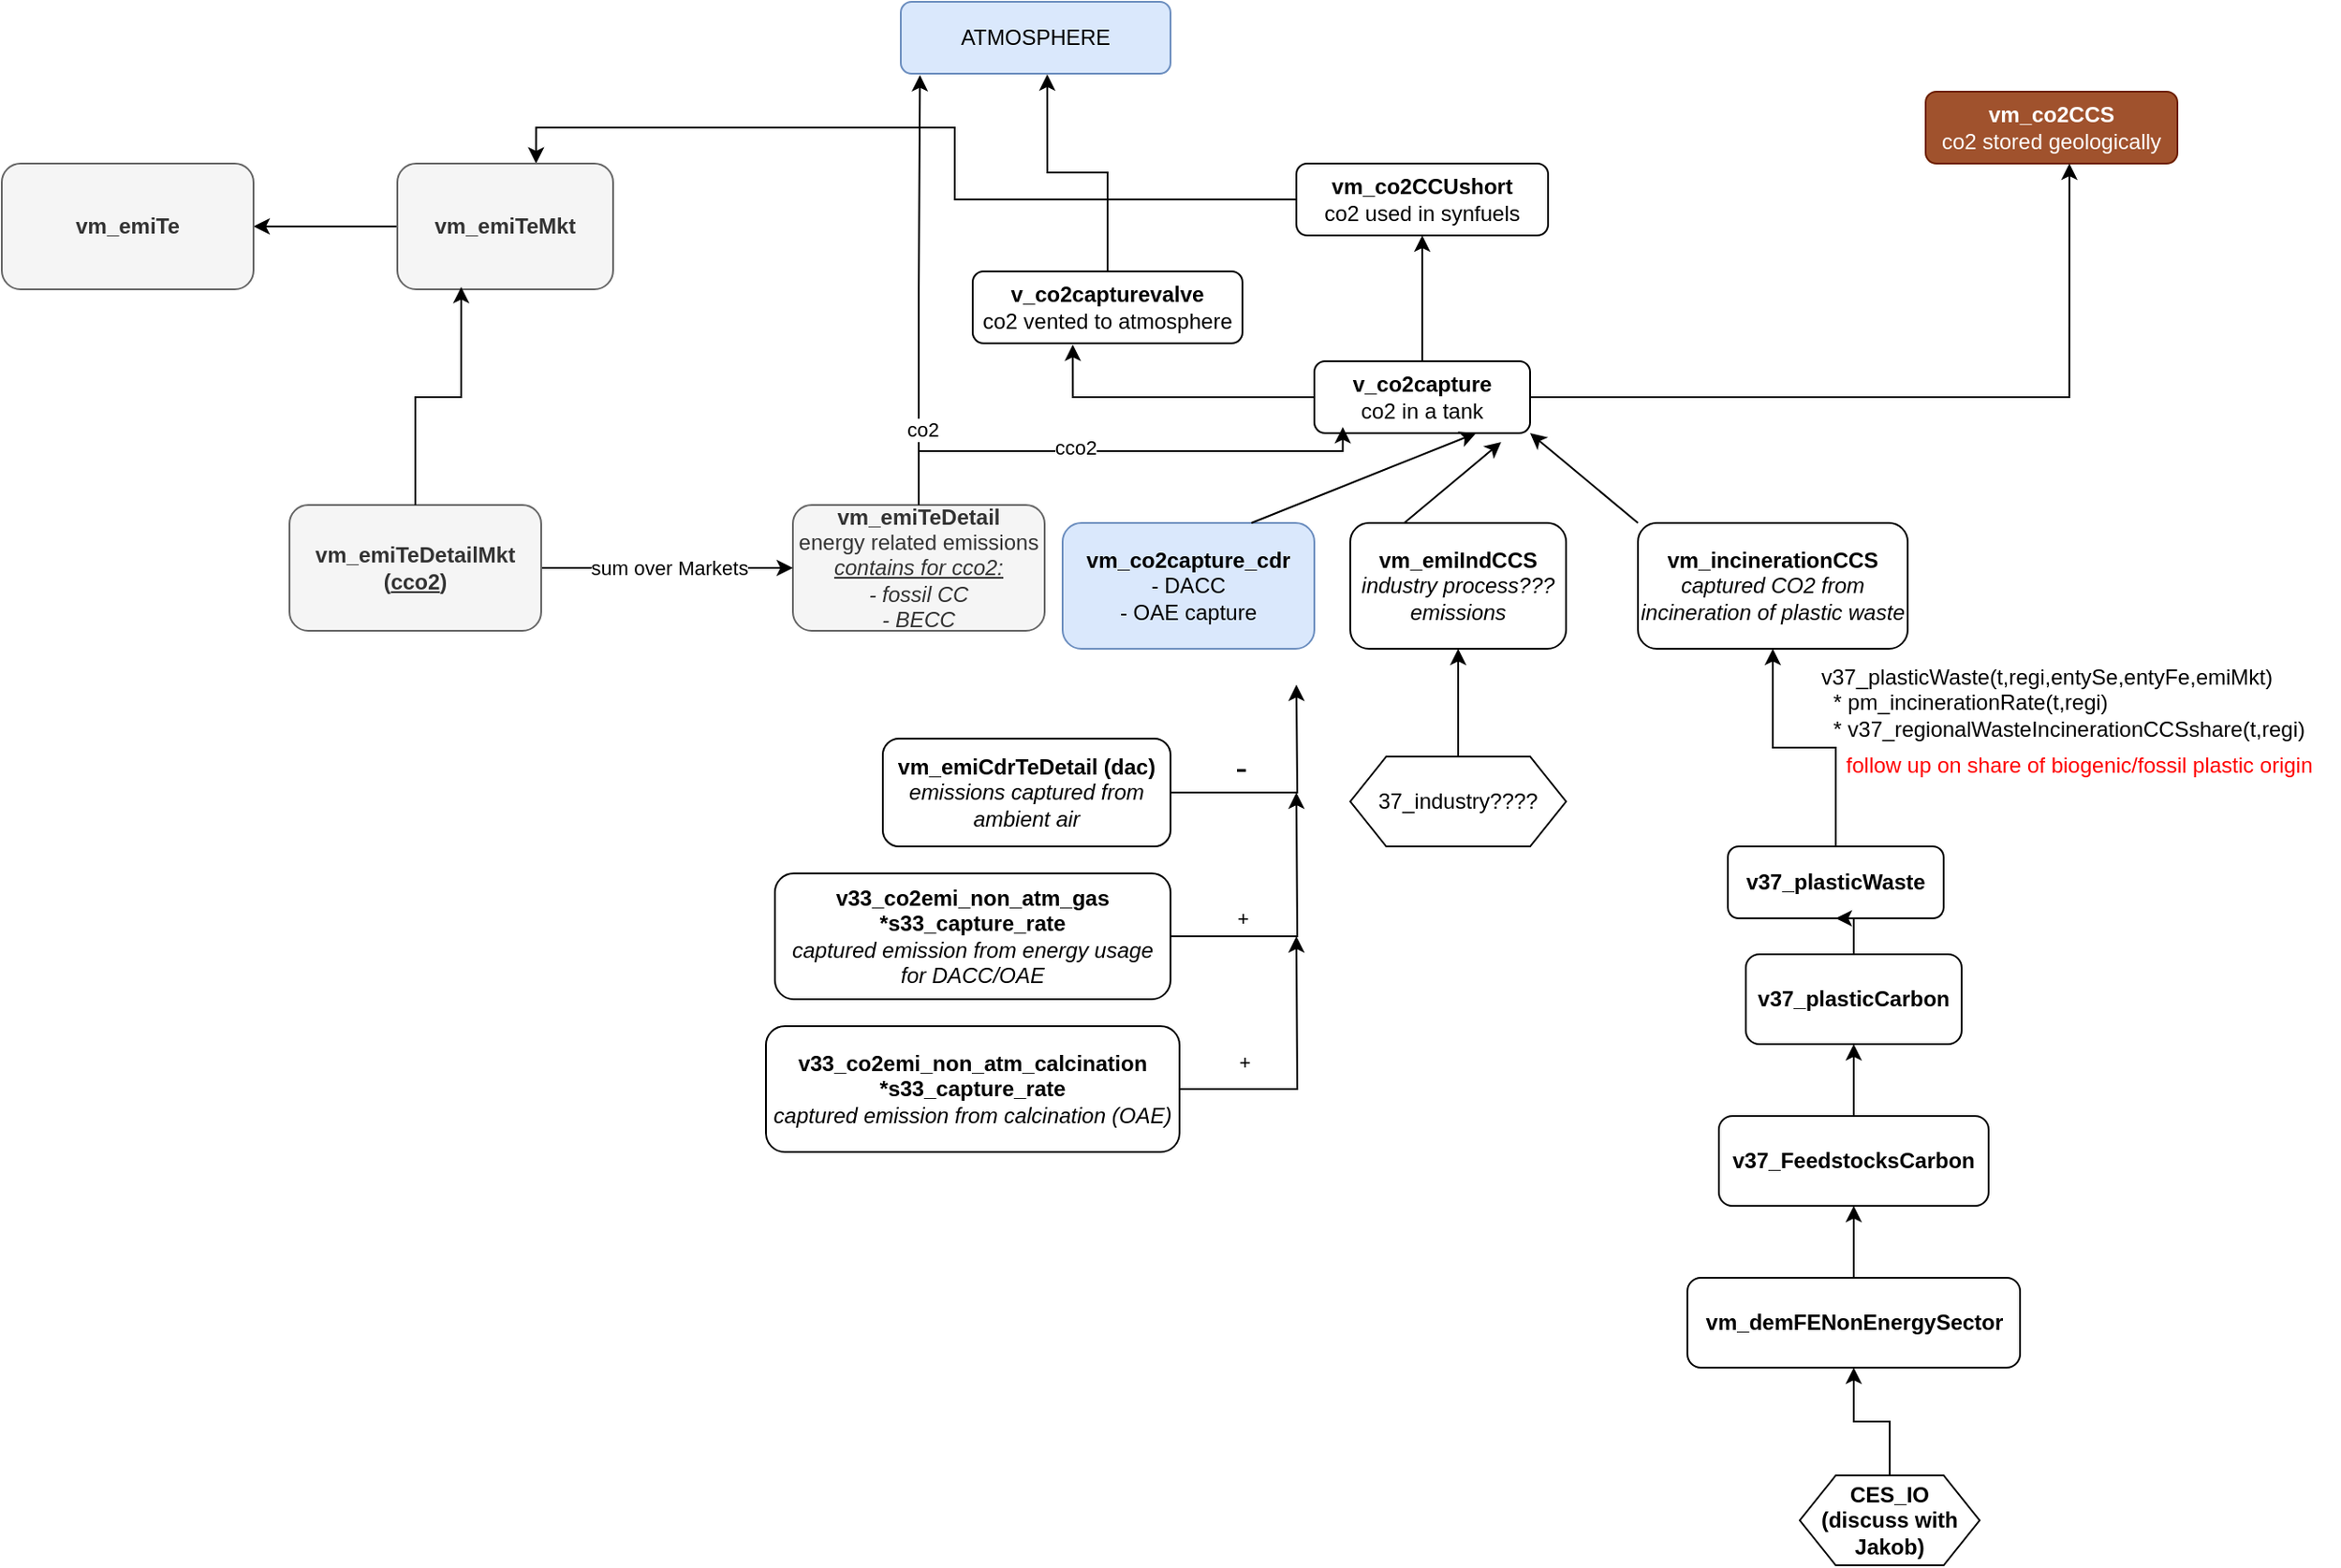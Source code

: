 <mxfile version="26.0.6">
  <diagram name="Page-1" id="E1Meq_LMT7FNtELlFsRH">
    <mxGraphModel dx="1551" dy="432" grid="1" gridSize="10" guides="1" tooltips="1" connect="1" arrows="1" fold="1" page="1" pageScale="1" pageWidth="827" pageHeight="1169" math="0" shadow="0">
      <root>
        <mxCell id="0" />
        <mxCell id="1" parent="0" />
        <mxCell id="drSC2y-xerrCYag6_PCV-43" style="edgeStyle=orthogonalEdgeStyle;rounded=0;orthogonalLoop=1;jettySize=auto;html=1;entryX=0.5;entryY=1;entryDx=0;entryDy=0;" edge="1" parent="1" source="drSC2y-xerrCYag6_PCV-1" target="drSC2y-xerrCYag6_PCV-40">
          <mxGeometry relative="1" as="geometry" />
        </mxCell>
        <mxCell id="drSC2y-xerrCYag6_PCV-1" value="&lt;div&gt;&lt;b&gt;v_co2capture&lt;/b&gt;&lt;/div&gt;&lt;div&gt;co2 in a tank&lt;br&gt;&lt;/div&gt;" style="rounded=1;whiteSpace=wrap;html=1;" vertex="1" parent="1">
          <mxGeometry x="360" y="230" width="120" height="40" as="geometry" />
        </mxCell>
        <mxCell id="drSC2y-xerrCYag6_PCV-4" value="&lt;div&gt;&lt;b&gt;vm_emiTeDetail&lt;br&gt;&lt;/b&gt;&lt;/div&gt;&lt;div&gt;energy related emissions&lt;/div&gt;&lt;div&gt;&lt;i&gt;&lt;u&gt;contains for cco2:&lt;br&gt;&lt;/u&gt;&lt;/i&gt;&lt;/div&gt;&lt;div&gt;&lt;i&gt;- fossil CC&lt;/i&gt;&lt;/div&gt;&lt;div&gt;&lt;i&gt;- BECC&lt;/i&gt;&lt;/div&gt;" style="rounded=1;whiteSpace=wrap;html=1;fillColor=#f5f5f5;fontColor=#333333;strokeColor=#666666;" vertex="1" parent="1">
          <mxGeometry x="70" y="310" width="140" height="70" as="geometry" />
        </mxCell>
        <mxCell id="drSC2y-xerrCYag6_PCV-6" value="&lt;div&gt;&lt;b&gt;vm_co2capture_cdr&lt;/b&gt;&lt;/div&gt;&lt;div&gt;- DACC&lt;/div&gt;&lt;div&gt;- OAE capture&lt;br&gt;&lt;/div&gt;" style="rounded=1;whiteSpace=wrap;html=1;fillColor=#dae8fc;strokeColor=#6c8ebf;" vertex="1" parent="1">
          <mxGeometry x="220" y="320" width="140" height="70" as="geometry" />
        </mxCell>
        <mxCell id="drSC2y-xerrCYag6_PCV-7" value="" style="endArrow=classic;html=1;rounded=0;exitX=0.75;exitY=0;exitDx=0;exitDy=0;entryX=0.75;entryY=1;entryDx=0;entryDy=0;" edge="1" parent="1" source="drSC2y-xerrCYag6_PCV-6" target="drSC2y-xerrCYag6_PCV-1">
          <mxGeometry width="50" height="50" relative="1" as="geometry">
            <mxPoint x="370" y="372" as="sourcePoint" />
            <mxPoint x="405" y="330" as="targetPoint" />
          </mxGeometry>
        </mxCell>
        <mxCell id="drSC2y-xerrCYag6_PCV-8" value="&lt;div&gt;&lt;b&gt;vm_emiIndCCS&lt;/b&gt;&lt;/div&gt;&lt;div&gt;&lt;i&gt;industry process??? emissions&lt;b&gt;&lt;br&gt;&lt;/b&gt;&lt;/i&gt;&lt;/div&gt;" style="rounded=1;whiteSpace=wrap;html=1;" vertex="1" parent="1">
          <mxGeometry x="380" y="320" width="120" height="70" as="geometry" />
        </mxCell>
        <mxCell id="drSC2y-xerrCYag6_PCV-9" value="" style="endArrow=classic;html=1;rounded=0;entryX=0.866;entryY=1.124;entryDx=0;entryDy=0;entryPerimeter=0;exitX=0.25;exitY=0;exitDx=0;exitDy=0;" edge="1" parent="1" source="drSC2y-xerrCYag6_PCV-8" target="drSC2y-xerrCYag6_PCV-1">
          <mxGeometry width="50" height="50" relative="1" as="geometry">
            <mxPoint x="370" y="450" as="sourcePoint" />
            <mxPoint x="420" y="400" as="targetPoint" />
          </mxGeometry>
        </mxCell>
        <mxCell id="drSC2y-xerrCYag6_PCV-10" value="&lt;div&gt;&lt;b&gt;vm_incinerationCCS&lt;/b&gt;&lt;/div&gt;&lt;div&gt;&lt;i&gt;captured CO2 from incineration of plastic waste &lt;b&gt;&lt;br&gt;&lt;/b&gt;&lt;/i&gt;&lt;/div&gt;" style="rounded=1;whiteSpace=wrap;html=1;" vertex="1" parent="1">
          <mxGeometry x="540" y="320" width="150" height="70" as="geometry" />
        </mxCell>
        <mxCell id="drSC2y-xerrCYag6_PCV-11" value="" style="endArrow=classic;html=1;rounded=0;entryX=1;entryY=1;entryDx=0;entryDy=0;exitX=0;exitY=0;exitDx=0;exitDy=0;" edge="1" parent="1" source="drSC2y-xerrCYag6_PCV-10" target="drSC2y-xerrCYag6_PCV-1">
          <mxGeometry width="50" height="50" relative="1" as="geometry">
            <mxPoint x="475" y="390" as="sourcePoint" />
            <mxPoint x="457" y="314" as="targetPoint" />
          </mxGeometry>
        </mxCell>
        <mxCell id="drSC2y-xerrCYag6_PCV-12" value="&lt;div align=&quot;left&quot;&gt;v37_plasticWaste(t,regi,entySe,entyFe,emiMkt)&lt;br&gt;&amp;nbsp; * pm_incinerationRate(t,regi)&lt;br&gt;&amp;nbsp; * v37_regionalWasteIncinerationCCSshare(t,regi)&lt;/div&gt;" style="text;html=1;align=left;verticalAlign=middle;resizable=0;points=[];autosize=1;strokeColor=none;fillColor=none;" vertex="1" parent="1">
          <mxGeometry x="640" y="390" width="290" height="60" as="geometry" />
        </mxCell>
        <mxCell id="drSC2y-xerrCYag6_PCV-13" value="&lt;span style=&quot;color: light-dark(rgb(255, 0, 0), rgb(237, 237, 237));&quot;&gt;follow up on share of biogenic/fossil plastic origin&lt;/span&gt;" style="text;html=1;align=center;verticalAlign=middle;resizable=0;points=[];autosize=1;strokeColor=none;fillColor=none;" vertex="1" parent="1">
          <mxGeometry x="645" y="440" width="280" height="30" as="geometry" />
        </mxCell>
        <mxCell id="drSC2y-xerrCYag6_PCV-25" style="edgeStyle=orthogonalEdgeStyle;rounded=0;orthogonalLoop=1;jettySize=auto;html=1;" edge="1" parent="1" source="drSC2y-xerrCYag6_PCV-14" target="drSC2y-xerrCYag6_PCV-10">
          <mxGeometry relative="1" as="geometry" />
        </mxCell>
        <mxCell id="drSC2y-xerrCYag6_PCV-14" value="&lt;div&gt;&lt;b&gt;v37_plasticWaste&lt;/b&gt;&lt;/div&gt;" style="rounded=1;whiteSpace=wrap;html=1;" vertex="1" parent="1">
          <mxGeometry x="590" y="500" width="120" height="40" as="geometry" />
        </mxCell>
        <mxCell id="drSC2y-xerrCYag6_PCV-15" style="edgeStyle=orthogonalEdgeStyle;rounded=0;orthogonalLoop=1;jettySize=auto;html=1;exitX=0.5;exitY=1;exitDx=0;exitDy=0;" edge="1" parent="1" source="drSC2y-xerrCYag6_PCV-14" target="drSC2y-xerrCYag6_PCV-14">
          <mxGeometry relative="1" as="geometry" />
        </mxCell>
        <mxCell id="drSC2y-xerrCYag6_PCV-20" style="edgeStyle=orthogonalEdgeStyle;rounded=0;orthogonalLoop=1;jettySize=auto;html=1;" edge="1" parent="1" source="drSC2y-xerrCYag6_PCV-16" target="drSC2y-xerrCYag6_PCV-14">
          <mxGeometry relative="1" as="geometry" />
        </mxCell>
        <mxCell id="drSC2y-xerrCYag6_PCV-16" value="&lt;div&gt;&lt;b&gt;v37_plasticCarbon&lt;/b&gt;&lt;/div&gt;" style="rounded=1;whiteSpace=wrap;html=1;" vertex="1" parent="1">
          <mxGeometry x="600" y="560" width="120" height="50" as="geometry" />
        </mxCell>
        <mxCell id="drSC2y-xerrCYag6_PCV-19" style="edgeStyle=orthogonalEdgeStyle;rounded=0;orthogonalLoop=1;jettySize=auto;html=1;entryX=0.5;entryY=1;entryDx=0;entryDy=0;" edge="1" parent="1" source="drSC2y-xerrCYag6_PCV-17" target="drSC2y-xerrCYag6_PCV-16">
          <mxGeometry relative="1" as="geometry" />
        </mxCell>
        <mxCell id="drSC2y-xerrCYag6_PCV-17" value="&lt;div&gt;&lt;b&gt;v37_FeedstocksCarbon&lt;/b&gt;&lt;/div&gt;" style="rounded=1;whiteSpace=wrap;html=1;" vertex="1" parent="1">
          <mxGeometry x="585" y="650" width="150" height="50" as="geometry" />
        </mxCell>
        <mxCell id="drSC2y-xerrCYag6_PCV-22" style="edgeStyle=orthogonalEdgeStyle;rounded=0;orthogonalLoop=1;jettySize=auto;html=1;" edge="1" parent="1" source="drSC2y-xerrCYag6_PCV-21" target="drSC2y-xerrCYag6_PCV-17">
          <mxGeometry relative="1" as="geometry" />
        </mxCell>
        <mxCell id="drSC2y-xerrCYag6_PCV-21" value="&lt;div&gt;&lt;b&gt;vm_demFENonEnergySector&lt;/b&gt;&lt;/div&gt;" style="rounded=1;whiteSpace=wrap;html=1;" vertex="1" parent="1">
          <mxGeometry x="567.5" y="740" width="185" height="50" as="geometry" />
        </mxCell>
        <mxCell id="drSC2y-xerrCYag6_PCV-24" style="edgeStyle=orthogonalEdgeStyle;rounded=0;orthogonalLoop=1;jettySize=auto;html=1;" edge="1" parent="1" source="drSC2y-xerrCYag6_PCV-23" target="drSC2y-xerrCYag6_PCV-21">
          <mxGeometry relative="1" as="geometry" />
        </mxCell>
        <mxCell id="drSC2y-xerrCYag6_PCV-23" value="&lt;div&gt;&lt;b&gt;CES_IO&lt;/b&gt;&lt;/div&gt;&lt;div&gt;&lt;b&gt;(discuss with Jakob) &lt;br&gt;&lt;/b&gt;&lt;/div&gt;" style="shape=hexagon;perimeter=hexagonPerimeter2;whiteSpace=wrap;html=1;fixedSize=1;" vertex="1" parent="1">
          <mxGeometry x="630" y="850" width="100" height="50" as="geometry" />
        </mxCell>
        <mxCell id="drSC2y-xerrCYag6_PCV-27" style="edgeStyle=orthogonalEdgeStyle;rounded=0;orthogonalLoop=1;jettySize=auto;html=1;entryX=0.5;entryY=1;entryDx=0;entryDy=0;" edge="1" parent="1" source="drSC2y-xerrCYag6_PCV-26" target="drSC2y-xerrCYag6_PCV-8">
          <mxGeometry relative="1" as="geometry" />
        </mxCell>
        <mxCell id="drSC2y-xerrCYag6_PCV-26" value="37_industry????" style="shape=hexagon;perimeter=hexagonPerimeter2;whiteSpace=wrap;html=1;fixedSize=1;" vertex="1" parent="1">
          <mxGeometry x="380" y="450" width="120" height="50" as="geometry" />
        </mxCell>
        <mxCell id="drSC2y-xerrCYag6_PCV-31" style="edgeStyle=orthogonalEdgeStyle;rounded=0;orthogonalLoop=1;jettySize=auto;html=1;" edge="1" parent="1" source="drSC2y-xerrCYag6_PCV-28">
          <mxGeometry relative="1" as="geometry">
            <mxPoint x="350" y="410.0" as="targetPoint" />
          </mxGeometry>
        </mxCell>
        <mxCell id="drSC2y-xerrCYag6_PCV-36" value="&lt;font style=&quot;font-size: 20px;&quot;&gt;-&lt;/font&gt;" style="edgeLabel;html=1;align=center;verticalAlign=middle;resizable=0;points=[];" vertex="1" connectable="0" parent="drSC2y-xerrCYag6_PCV-31">
          <mxGeometry x="-0.346" y="-1" relative="1" as="geometry">
            <mxPoint x="-4" y="-16" as="offset" />
          </mxGeometry>
        </mxCell>
        <mxCell id="drSC2y-xerrCYag6_PCV-28" value="&lt;div&gt;&lt;b&gt;vm_emiCdrTeDetail (dac)&lt;br&gt;&lt;/b&gt;&lt;/div&gt;&lt;div&gt;&lt;i&gt;emissions captured from ambient air&lt;b&gt;&lt;br&gt;&lt;/b&gt;&lt;/i&gt;&lt;/div&gt;" style="rounded=1;whiteSpace=wrap;html=1;" vertex="1" parent="1">
          <mxGeometry x="120" y="440" width="160" height="60" as="geometry" />
        </mxCell>
        <mxCell id="drSC2y-xerrCYag6_PCV-32" style="edgeStyle=orthogonalEdgeStyle;rounded=0;orthogonalLoop=1;jettySize=auto;html=1;" edge="1" parent="1" source="drSC2y-xerrCYag6_PCV-29">
          <mxGeometry relative="1" as="geometry">
            <mxPoint x="350" y="470.0" as="targetPoint" />
          </mxGeometry>
        </mxCell>
        <mxCell id="drSC2y-xerrCYag6_PCV-37" value="+" style="edgeLabel;html=1;align=center;verticalAlign=middle;resizable=0;points=[];" vertex="1" connectable="0" parent="drSC2y-xerrCYag6_PCV-32">
          <mxGeometry x="-0.375" y="3" relative="1" as="geometry">
            <mxPoint x="-7" y="-7" as="offset" />
          </mxGeometry>
        </mxCell>
        <mxCell id="drSC2y-xerrCYag6_PCV-29" value="&lt;div&gt;&lt;b&gt;v33_co2emi_non_atm_gas&lt;/b&gt;&lt;/div&gt;&lt;div&gt;&lt;b&gt;*s33_capture_rate&lt;br&gt;&lt;/b&gt;&lt;/div&gt;&lt;div&gt;&lt;i&gt;captured emission from energy usage for DACC/OAE&lt;b&gt;&lt;br&gt;&lt;/b&gt;&lt;/i&gt;&lt;/div&gt;" style="rounded=1;whiteSpace=wrap;html=1;" vertex="1" parent="1">
          <mxGeometry x="60" y="515" width="220" height="70" as="geometry" />
        </mxCell>
        <mxCell id="drSC2y-xerrCYag6_PCV-35" style="edgeStyle=orthogonalEdgeStyle;rounded=0;orthogonalLoop=1;jettySize=auto;html=1;" edge="1" parent="1" source="drSC2y-xerrCYag6_PCV-30">
          <mxGeometry relative="1" as="geometry">
            <mxPoint x="350" y="550" as="targetPoint" />
          </mxGeometry>
        </mxCell>
        <mxCell id="drSC2y-xerrCYag6_PCV-38" value="+" style="edgeLabel;html=1;align=center;verticalAlign=middle;resizable=0;points=[];" vertex="1" connectable="0" parent="drSC2y-xerrCYag6_PCV-35">
          <mxGeometry x="-0.478" y="-1" relative="1" as="geometry">
            <mxPoint x="-4" y="-16" as="offset" />
          </mxGeometry>
        </mxCell>
        <mxCell id="drSC2y-xerrCYag6_PCV-30" value="&lt;div&gt;&lt;b&gt;v33_co2emi_non_atm_calcination&lt;/b&gt;&lt;/div&gt;&lt;div&gt;&lt;b&gt;*s33_capture_rate&lt;br&gt;&lt;/b&gt;&lt;/div&gt;&lt;div&gt;&lt;i&gt;captured emission from calcination (OAE)&lt;b&gt;&lt;br&gt;&lt;/b&gt;&lt;/i&gt;&lt;/div&gt;" style="rounded=1;whiteSpace=wrap;html=1;" vertex="1" parent="1">
          <mxGeometry x="55" y="600" width="230" height="70" as="geometry" />
        </mxCell>
        <mxCell id="drSC2y-xerrCYag6_PCV-39" value="&lt;div&gt;&lt;b&gt;vm_co2CCS&lt;/b&gt;&lt;/div&gt;&lt;div&gt;co2 stored geologically&lt;br&gt;&lt;/div&gt;" style="rounded=1;whiteSpace=wrap;html=1;fillColor=#a0522d;fontColor=#ffffff;strokeColor=#6D1F00;" vertex="1" parent="1">
          <mxGeometry x="700" y="80" width="140" height="40" as="geometry" />
        </mxCell>
        <mxCell id="drSC2y-xerrCYag6_PCV-40" value="&lt;div&gt;&lt;b&gt;vm_co2CCUshort&lt;/b&gt;&lt;/div&gt;&lt;div&gt;co2 used in synfuels&lt;br&gt;&lt;/div&gt;" style="rounded=1;whiteSpace=wrap;html=1;" vertex="1" parent="1">
          <mxGeometry x="350" y="120" width="140" height="40" as="geometry" />
        </mxCell>
        <mxCell id="drSC2y-xerrCYag6_PCV-41" value="&lt;div&gt;&lt;b&gt;v_co2capturevalve&lt;/b&gt;&lt;/div&gt;&lt;div&gt;co2 vented to atmosphere&lt;br&gt;&lt;/div&gt;" style="rounded=1;whiteSpace=wrap;html=1;" vertex="1" parent="1">
          <mxGeometry x="170" y="180" width="150" height="40" as="geometry" />
        </mxCell>
        <mxCell id="drSC2y-xerrCYag6_PCV-42" style="edgeStyle=orthogonalEdgeStyle;rounded=0;orthogonalLoop=1;jettySize=auto;html=1;entryX=0.571;entryY=1;entryDx=0;entryDy=0;entryPerimeter=0;" edge="1" parent="1" source="drSC2y-xerrCYag6_PCV-1" target="drSC2y-xerrCYag6_PCV-39">
          <mxGeometry relative="1" as="geometry" />
        </mxCell>
        <mxCell id="drSC2y-xerrCYag6_PCV-44" style="edgeStyle=orthogonalEdgeStyle;rounded=0;orthogonalLoop=1;jettySize=auto;html=1;entryX=0.371;entryY=1.019;entryDx=0;entryDy=0;entryPerimeter=0;" edge="1" parent="1" source="drSC2y-xerrCYag6_PCV-1" target="drSC2y-xerrCYag6_PCV-41">
          <mxGeometry relative="1" as="geometry" />
        </mxCell>
        <mxCell id="drSC2y-xerrCYag6_PCV-46" style="edgeStyle=orthogonalEdgeStyle;rounded=0;orthogonalLoop=1;jettySize=auto;html=1;entryX=0.643;entryY=0;entryDx=0;entryDy=0;entryPerimeter=0;" edge="1" parent="1" source="drSC2y-xerrCYag6_PCV-40" target="drSC2y-xerrCYag6_PCV-58">
          <mxGeometry relative="1" as="geometry">
            <mxPoint x="-70" y="170" as="targetPoint" />
          </mxGeometry>
        </mxCell>
        <mxCell id="drSC2y-xerrCYag6_PCV-49" value="ATMOSPHERE" style="rounded=1;whiteSpace=wrap;html=1;fillColor=#dae8fc;strokeColor=#6c8ebf;" vertex="1" parent="1">
          <mxGeometry x="130" y="30" width="150" height="40" as="geometry" />
        </mxCell>
        <mxCell id="drSC2y-xerrCYag6_PCV-50" style="edgeStyle=orthogonalEdgeStyle;rounded=0;orthogonalLoop=1;jettySize=auto;html=1;entryX=0.543;entryY=1.01;entryDx=0;entryDy=0;entryPerimeter=0;" edge="1" parent="1" source="drSC2y-xerrCYag6_PCV-41" target="drSC2y-xerrCYag6_PCV-49">
          <mxGeometry relative="1" as="geometry" />
        </mxCell>
        <mxCell id="drSC2y-xerrCYag6_PCV-52" style="edgeStyle=orthogonalEdgeStyle;rounded=0;orthogonalLoop=1;jettySize=auto;html=1;entryX=0;entryY=0.5;entryDx=0;entryDy=0;" edge="1" parent="1" source="drSC2y-xerrCYag6_PCV-51" target="drSC2y-xerrCYag6_PCV-4">
          <mxGeometry relative="1" as="geometry" />
        </mxCell>
        <mxCell id="drSC2y-xerrCYag6_PCV-53" value="sum over Markets" style="edgeLabel;html=1;align=center;verticalAlign=middle;resizable=0;points=[];" vertex="1" connectable="0" parent="drSC2y-xerrCYag6_PCV-52">
          <mxGeometry x="0.193" y="-1" relative="1" as="geometry">
            <mxPoint x="-13" y="-1" as="offset" />
          </mxGeometry>
        </mxCell>
        <mxCell id="drSC2y-xerrCYag6_PCV-51" value="&lt;div&gt;&lt;b&gt;vm_emiTeDetailMkt (&lt;u&gt;cco2&lt;/u&gt;)&lt;br&gt;&lt;/b&gt;&lt;/div&gt;" style="rounded=1;whiteSpace=wrap;html=1;fillColor=#f5f5f5;fontColor=#333333;strokeColor=#666666;" vertex="1" parent="1">
          <mxGeometry x="-210" y="310" width="140" height="70" as="geometry" />
        </mxCell>
        <mxCell id="drSC2y-xerrCYag6_PCV-54" style="edgeStyle=orthogonalEdgeStyle;rounded=0;orthogonalLoop=1;jettySize=auto;html=1;entryX=0.132;entryY=0.916;entryDx=0;entryDy=0;entryPerimeter=0;" edge="1" parent="1" source="drSC2y-xerrCYag6_PCV-4" target="drSC2y-xerrCYag6_PCV-1">
          <mxGeometry relative="1" as="geometry">
            <Array as="points">
              <mxPoint x="140" y="280" />
              <mxPoint x="376" y="280" />
            </Array>
          </mxGeometry>
        </mxCell>
        <mxCell id="drSC2y-xerrCYag6_PCV-55" value="cco2" style="edgeLabel;html=1;align=center;verticalAlign=middle;resizable=0;points=[];" vertex="1" connectable="0" parent="drSC2y-xerrCYag6_PCV-54">
          <mxGeometry x="-0.167" y="2" relative="1" as="geometry">
            <mxPoint as="offset" />
          </mxGeometry>
        </mxCell>
        <mxCell id="drSC2y-xerrCYag6_PCV-56" style="edgeStyle=orthogonalEdgeStyle;rounded=0;orthogonalLoop=1;jettySize=auto;html=1;entryX=0.071;entryY=1.019;entryDx=0;entryDy=0;entryPerimeter=0;" edge="1" parent="1" source="drSC2y-xerrCYag6_PCV-4" target="drSC2y-xerrCYag6_PCV-49">
          <mxGeometry relative="1" as="geometry" />
        </mxCell>
        <mxCell id="drSC2y-xerrCYag6_PCV-57" value="co2" style="edgeLabel;html=1;align=center;verticalAlign=middle;resizable=0;points=[];" vertex="1" connectable="0" parent="drSC2y-xerrCYag6_PCV-56">
          <mxGeometry x="-0.644" y="-2" relative="1" as="geometry">
            <mxPoint as="offset" />
          </mxGeometry>
        </mxCell>
        <mxCell id="drSC2y-xerrCYag6_PCV-60" style="edgeStyle=orthogonalEdgeStyle;rounded=0;orthogonalLoop=1;jettySize=auto;html=1;entryX=1;entryY=0.5;entryDx=0;entryDy=0;" edge="1" parent="1" source="drSC2y-xerrCYag6_PCV-58" target="drSC2y-xerrCYag6_PCV-59">
          <mxGeometry relative="1" as="geometry" />
        </mxCell>
        <mxCell id="drSC2y-xerrCYag6_PCV-58" value="&lt;div&gt;&lt;b&gt;vm_emiTeMkt&lt;br&gt;&lt;/b&gt;&lt;/div&gt;" style="rounded=1;whiteSpace=wrap;html=1;fillColor=#f5f5f5;fontColor=#333333;strokeColor=#666666;" vertex="1" parent="1">
          <mxGeometry x="-150" y="120" width="120" height="70" as="geometry" />
        </mxCell>
        <mxCell id="drSC2y-xerrCYag6_PCV-59" value="&lt;div&gt;&lt;b&gt;vm_emiTe&lt;br&gt;&lt;/b&gt;&lt;/div&gt;" style="rounded=1;whiteSpace=wrap;html=1;fillColor=#f5f5f5;fontColor=#333333;strokeColor=#666666;" vertex="1" parent="1">
          <mxGeometry x="-370" y="120" width="140" height="70" as="geometry" />
        </mxCell>
        <mxCell id="drSC2y-xerrCYag6_PCV-61" style="edgeStyle=orthogonalEdgeStyle;rounded=0;orthogonalLoop=1;jettySize=auto;html=1;entryX=0.296;entryY=0.981;entryDx=0;entryDy=0;entryPerimeter=0;" edge="1" parent="1" source="drSC2y-xerrCYag6_PCV-51" target="drSC2y-xerrCYag6_PCV-58">
          <mxGeometry relative="1" as="geometry" />
        </mxCell>
      </root>
    </mxGraphModel>
  </diagram>
</mxfile>
